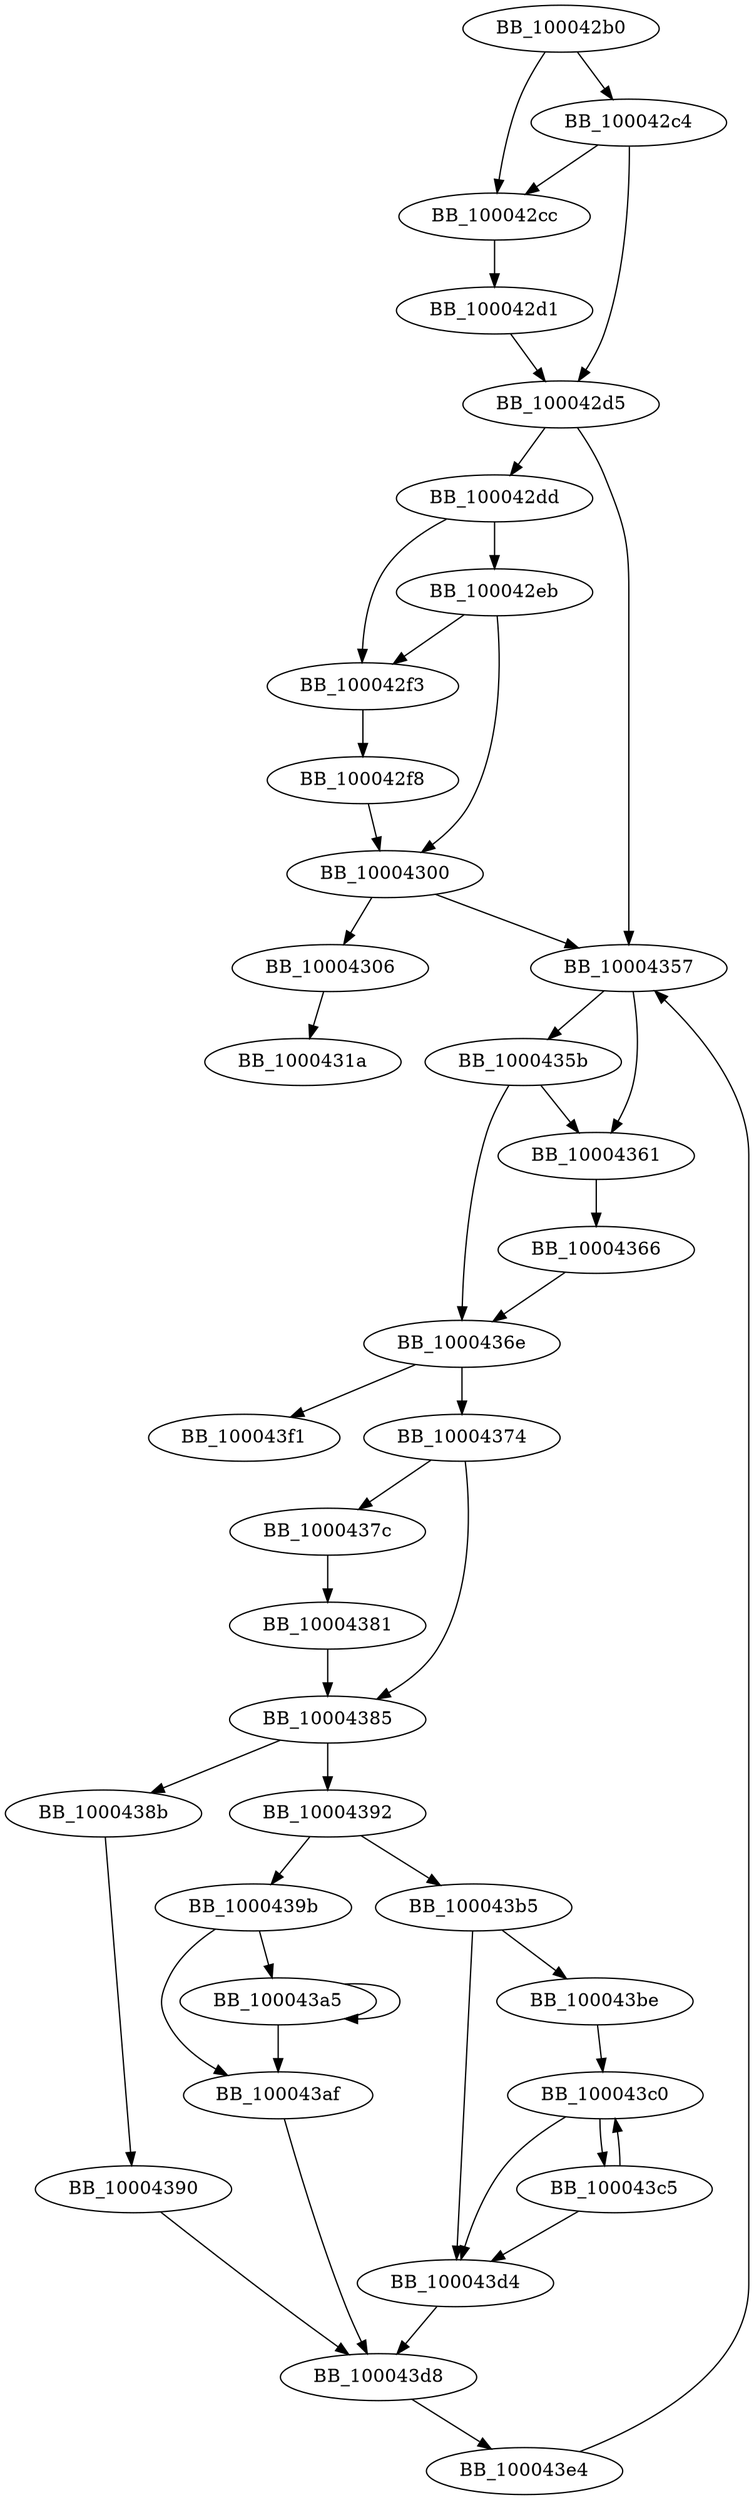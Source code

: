 DiGraph sub_100042B0{
BB_100042b0->BB_100042c4
BB_100042b0->BB_100042cc
BB_100042c4->BB_100042cc
BB_100042c4->BB_100042d5
BB_100042cc->BB_100042d1
BB_100042d1->BB_100042d5
BB_100042d5->BB_100042dd
BB_100042d5->BB_10004357
BB_100042dd->BB_100042eb
BB_100042dd->BB_100042f3
BB_100042eb->BB_100042f3
BB_100042eb->BB_10004300
BB_100042f3->BB_100042f8
BB_100042f8->BB_10004300
BB_10004300->BB_10004306
BB_10004300->BB_10004357
BB_10004306->BB_1000431a
BB_10004357->BB_1000435b
BB_10004357->BB_10004361
BB_1000435b->BB_10004361
BB_1000435b->BB_1000436e
BB_10004361->BB_10004366
BB_10004366->BB_1000436e
BB_1000436e->BB_10004374
BB_1000436e->BB_100043f1
BB_10004374->BB_1000437c
BB_10004374->BB_10004385
BB_1000437c->BB_10004381
BB_10004381->BB_10004385
BB_10004385->BB_1000438b
BB_10004385->BB_10004392
BB_1000438b->BB_10004390
BB_10004390->BB_100043d8
BB_10004392->BB_1000439b
BB_10004392->BB_100043b5
BB_1000439b->BB_100043a5
BB_1000439b->BB_100043af
BB_100043a5->BB_100043a5
BB_100043a5->BB_100043af
BB_100043af->BB_100043d8
BB_100043b5->BB_100043be
BB_100043b5->BB_100043d4
BB_100043be->BB_100043c0
BB_100043c0->BB_100043c5
BB_100043c0->BB_100043d4
BB_100043c5->BB_100043c0
BB_100043c5->BB_100043d4
BB_100043d4->BB_100043d8
BB_100043d8->BB_100043e4
BB_100043e4->BB_10004357
}
